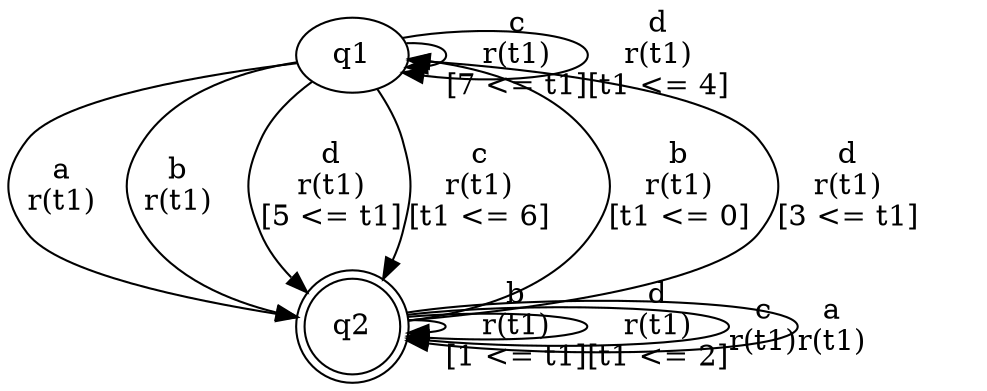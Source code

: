 digraph L {
	qq1[label=q1]
	qq2[label=q2 shape=doublecircle]
	qq1 -> qq2[label="a\nr(t1)\n"]
	qq2 -> qq2[label="b\nr(t1)\n[1 <= t1]"]
	qq2 -> qq2[label="d\nr(t1)\n[t1 <= 2]"]
	qq2 -> qq2[label="c\nr(t1)\n"]
	qq2 -> qq1[label="b\nr(t1)\n[t1 <= 0]"]
	qq2 -> qq2[label="a\nr(t1)\n"]
	qq2 -> qq1[label="d\nr(t1)\n[3 <= t1]"]
	qq1 -> qq2[label="b\nr(t1)\n"]
	qq1 -> qq1[label="c\nr(t1)\n[7 <= t1]"]
	qq1 -> qq2[label="d\nr(t1)\n[5 <= t1]"]
	qq1 -> qq1[label="d\nr(t1)\n[t1 <= 4]"]
	qq1 -> qq2[label="c\nr(t1)\n[t1 <= 6]"]
}
